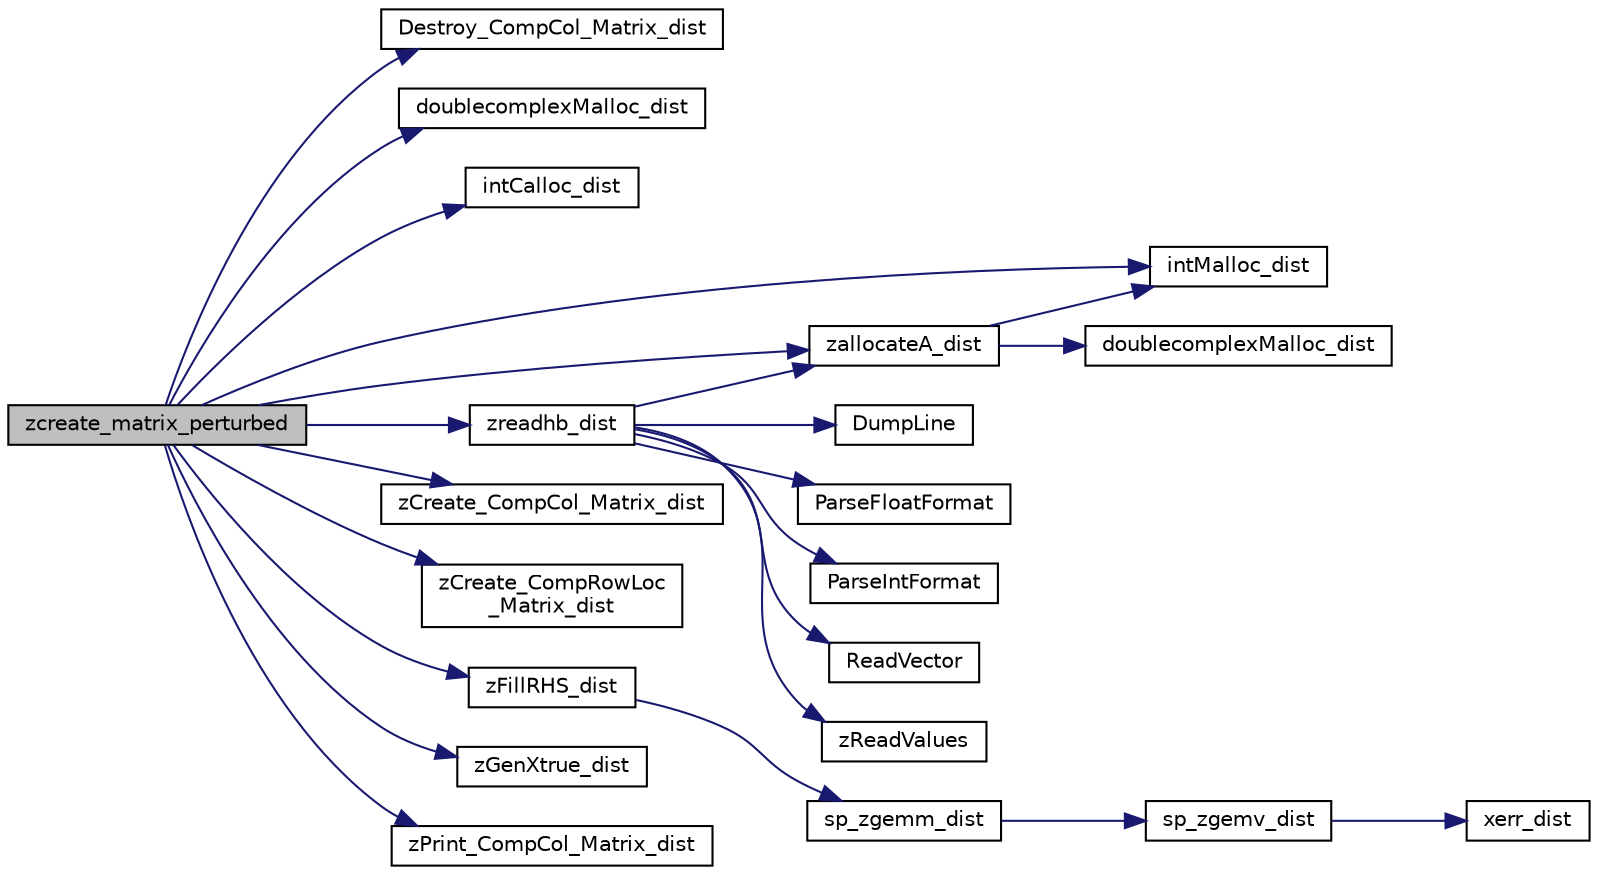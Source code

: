digraph "zcreate_matrix_perturbed"
{
 // LATEX_PDF_SIZE
  edge [fontname="Helvetica",fontsize="10",labelfontname="Helvetica",labelfontsize="10"];
  node [fontname="Helvetica",fontsize="10",shape=record];
  rankdir="LR";
  Node1 [label="zcreate_matrix_perturbed",height=0.2,width=0.4,color="black", fillcolor="grey75", style="filled", fontcolor="black",tooltip=" "];
  Node1 -> Node2 [color="midnightblue",fontsize="10",style="solid",fontname="Helvetica"];
  Node2 [label="Destroy_CompCol_Matrix_dist",height=0.2,width=0.4,color="black", fillcolor="white", style="filled",URL="$superlu__defs_8h.html#a19148d48069c04e21a7ea94d53043f6f",tooltip=" "];
  Node1 -> Node3 [color="midnightblue",fontsize="10",style="solid",fontname="Helvetica"];
  Node3 [label="doublecomplexMalloc_dist",height=0.2,width=0.4,color="black", fillcolor="white", style="filled",URL="$superlu__zdefs_8h.html#af9c619b6f1f8f20b5bc70551bd10c84a",tooltip=" "];
  Node1 -> Node4 [color="midnightblue",fontsize="10",style="solid",fontname="Helvetica"];
  Node4 [label="intCalloc_dist",height=0.2,width=0.4,color="black", fillcolor="white", style="filled",URL="$memory_8c.html#a6fd91c6883ea8ea94e0ece298e0e46b6",tooltip=" "];
  Node1 -> Node5 [color="midnightblue",fontsize="10",style="solid",fontname="Helvetica"];
  Node5 [label="intMalloc_dist",height=0.2,width=0.4,color="black", fillcolor="white", style="filled",URL="$memory_8c.html#a2c2df35072e313373438cccdb98b885c",tooltip=" "];
  Node1 -> Node6 [color="midnightblue",fontsize="10",style="solid",fontname="Helvetica"];
  Node6 [label="zallocateA_dist",height=0.2,width=0.4,color="black", fillcolor="white", style="filled",URL="$superlu__zdefs_8h.html#a9374c0ca73116b3b71227bbd519baa29",tooltip=" "];
  Node6 -> Node7 [color="midnightblue",fontsize="10",style="solid",fontname="Helvetica"];
  Node7 [label="doublecomplexMalloc_dist",height=0.2,width=0.4,color="black", fillcolor="white", style="filled",URL="$zmemory__dist_8c.html#a0d8dade7f16401472982bce82ff8bcdc",tooltip=" "];
  Node6 -> Node5 [color="midnightblue",fontsize="10",style="solid",fontname="Helvetica"];
  Node1 -> Node8 [color="midnightblue",fontsize="10",style="solid",fontname="Helvetica"];
  Node8 [label="zCreate_CompCol_Matrix_dist",height=0.2,width=0.4,color="black", fillcolor="white", style="filled",URL="$superlu__zdefs_8h.html#a398f76ec7a814d1d88b37f8ba4c6ce5e",tooltip=" "];
  Node1 -> Node9 [color="midnightblue",fontsize="10",style="solid",fontname="Helvetica"];
  Node9 [label="zCreate_CompRowLoc\l_Matrix_dist",height=0.2,width=0.4,color="black", fillcolor="white", style="filled",URL="$superlu__zdefs_8h.html#a073d43974e23aa7dad4b837279d683b3",tooltip=" "];
  Node1 -> Node10 [color="midnightblue",fontsize="10",style="solid",fontname="Helvetica"];
  Node10 [label="zFillRHS_dist",height=0.2,width=0.4,color="black", fillcolor="white", style="filled",URL="$superlu__zdefs_8h.html#a0b95910774830444bf37dc73b5a4bf23",tooltip="Let rhs[i] = sum of i-th row of A, so the solution vector is all 1's."];
  Node10 -> Node11 [color="midnightblue",fontsize="10",style="solid",fontname="Helvetica"];
  Node11 [label="sp_zgemm_dist",height=0.2,width=0.4,color="black", fillcolor="white", style="filled",URL="$superlu__zdefs_8h.html#a92a748a911ec37b7a0fd03c2e769ed12",tooltip=" "];
  Node11 -> Node12 [color="midnightblue",fontsize="10",style="solid",fontname="Helvetica"];
  Node12 [label="sp_zgemv_dist",height=0.2,width=0.4,color="black", fillcolor="white", style="filled",URL="$superlu__zdefs_8h.html#a26a8dbda9b8df4855190808bcbc8472a",tooltip="SpGEMV."];
  Node12 -> Node13 [color="midnightblue",fontsize="10",style="solid",fontname="Helvetica"];
  Node13 [label="xerr_dist",height=0.2,width=0.4,color="black", fillcolor="white", style="filled",URL="$superlu__defs_8h.html#a0d728f1da812b1373a0e58ff81f6a711",tooltip=" "];
  Node1 -> Node14 [color="midnightblue",fontsize="10",style="solid",fontname="Helvetica"];
  Node14 [label="zGenXtrue_dist",height=0.2,width=0.4,color="black", fillcolor="white", style="filled",URL="$superlu__zdefs_8h.html#a88ef608844121ae61963954f0abe9684",tooltip=" "];
  Node1 -> Node15 [color="midnightblue",fontsize="10",style="solid",fontname="Helvetica"];
  Node15 [label="zPrint_CompCol_Matrix_dist",height=0.2,width=0.4,color="black", fillcolor="white", style="filled",URL="$superlu__zdefs_8h.html#a0bc3505944e90ac78e4040fadab9b7a7",tooltip=" "];
  Node1 -> Node16 [color="midnightblue",fontsize="10",style="solid",fontname="Helvetica"];
  Node16 [label="zreadhb_dist",height=0.2,width=0.4,color="black", fillcolor="white", style="filled",URL="$superlu__zdefs_8h.html#adffd26db37de114c128f75ff9de54212",tooltip=" "];
  Node16 -> Node17 [color="midnightblue",fontsize="10",style="solid",fontname="Helvetica"];
  Node17 [label="DumpLine",height=0.2,width=0.4,color="black", fillcolor="white", style="filled",URL="$SRC_2zreadhb_8c.html#a73c3b93fec4fb69f67664d899b2a6b42",tooltip=" "];
  Node16 -> Node18 [color="midnightblue",fontsize="10",style="solid",fontname="Helvetica"];
  Node18 [label="ParseFloatFormat",height=0.2,width=0.4,color="black", fillcolor="white", style="filled",URL="$SRC_2zreadhb_8c.html#ab280470e3c7d3235ee212104d44d09a2",tooltip=" "];
  Node16 -> Node19 [color="midnightblue",fontsize="10",style="solid",fontname="Helvetica"];
  Node19 [label="ParseIntFormat",height=0.2,width=0.4,color="black", fillcolor="white", style="filled",URL="$SRC_2zreadhb_8c.html#a05ff7013a68c641295685a0e85c18c83",tooltip=" "];
  Node16 -> Node20 [color="midnightblue",fontsize="10",style="solid",fontname="Helvetica"];
  Node20 [label="ReadVector",height=0.2,width=0.4,color="black", fillcolor="white", style="filled",URL="$SRC_2zreadhb_8c.html#aec3e2f32a90b64c2328709a21d985b55",tooltip=" "];
  Node16 -> Node6 [color="midnightblue",fontsize="10",style="solid",fontname="Helvetica"];
  Node16 -> Node21 [color="midnightblue",fontsize="10",style="solid",fontname="Helvetica"];
  Node21 [label="zReadValues",height=0.2,width=0.4,color="black", fillcolor="white", style="filled",URL="$SRC_2zreadhb_8c.html#a92c9e0066c2b934b9009a8ebc05dca88",tooltip=" "];
}
